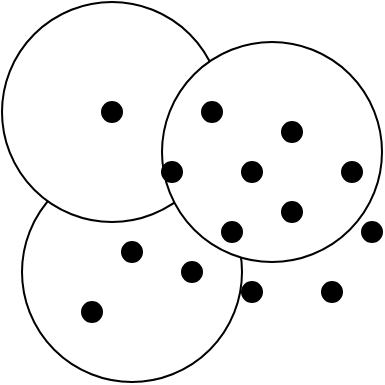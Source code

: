 <mxfile version="13.6.10" type="device"><diagram id="2vylc_PNUSyY4DIasNpA" name="Page-1"><mxGraphModel dx="378" dy="218" grid="1" gridSize="10" guides="1" tooltips="1" connect="1" arrows="1" fold="1" page="1" pageScale="1" pageWidth="827" pageHeight="1169" math="0" shadow="0"><root><mxCell id="0"/><mxCell id="1" parent="0"/><mxCell id="L9rcsDUtWmH8Dinrkv5Z-18" value="" style="ellipse;whiteSpace=wrap;html=1;aspect=fixed;fillColor=#FFFFFF;" vertex="1" parent="1"><mxGeometry x="210" y="220" width="110" height="110" as="geometry"/></mxCell><mxCell id="L9rcsDUtWmH8Dinrkv5Z-19" value="" style="ellipse;whiteSpace=wrap;html=1;aspect=fixed;fillColor=#FFFFFF;" vertex="1" parent="1"><mxGeometry x="200" y="140" width="110" height="110" as="geometry"/></mxCell><mxCell id="L9rcsDUtWmH8Dinrkv5Z-22" value="" style="ellipse;whiteSpace=wrap;html=1;aspect=fixed;fillColor=#FFFFFF;" vertex="1" parent="1"><mxGeometry x="280" y="160" width="110" height="110" as="geometry"/></mxCell><mxCell id="L9rcsDUtWmH8Dinrkv5Z-1" value="" style="ellipse;whiteSpace=wrap;html=1;aspect=fixed;fillColor=#000000;" vertex="1" parent="1"><mxGeometry x="250" y="190" width="10" height="10" as="geometry"/></mxCell><mxCell id="L9rcsDUtWmH8Dinrkv5Z-3" value="" style="ellipse;whiteSpace=wrap;html=1;aspect=fixed;fillColor=#000000;" vertex="1" parent="1"><mxGeometry x="300" y="190" width="10" height="10" as="geometry"/></mxCell><mxCell id="L9rcsDUtWmH8Dinrkv5Z-4" value="" style="ellipse;whiteSpace=wrap;html=1;aspect=fixed;fillColor=#000000;" vertex="1" parent="1"><mxGeometry x="280" y="220" width="10" height="10" as="geometry"/></mxCell><mxCell id="L9rcsDUtWmH8Dinrkv5Z-5" value="" style="ellipse;whiteSpace=wrap;html=1;aspect=fixed;fillColor=#000000;" vertex="1" parent="1"><mxGeometry x="260" y="260" width="10" height="10" as="geometry"/></mxCell><mxCell id="L9rcsDUtWmH8Dinrkv5Z-6" value="" style="ellipse;whiteSpace=wrap;html=1;aspect=fixed;fillColor=#000000;" vertex="1" parent="1"><mxGeometry x="320" y="220" width="10" height="10" as="geometry"/></mxCell><mxCell id="L9rcsDUtWmH8Dinrkv5Z-7" value="" style="ellipse;whiteSpace=wrap;html=1;aspect=fixed;fillColor=#000000;" vertex="1" parent="1"><mxGeometry x="290" y="270" width="10" height="10" as="geometry"/></mxCell><mxCell id="L9rcsDUtWmH8Dinrkv5Z-8" value="" style="ellipse;whiteSpace=wrap;html=1;aspect=fixed;fillColor=#000000;" vertex="1" parent="1"><mxGeometry x="310" y="250" width="10" height="10" as="geometry"/></mxCell><mxCell id="L9rcsDUtWmH8Dinrkv5Z-9" value="" style="ellipse;whiteSpace=wrap;html=1;aspect=fixed;fillColor=#000000;" vertex="1" parent="1"><mxGeometry x="340" y="200" width="10" height="10" as="geometry"/></mxCell><mxCell id="L9rcsDUtWmH8Dinrkv5Z-10" value="" style="ellipse;whiteSpace=wrap;html=1;aspect=fixed;fillColor=#000000;" vertex="1" parent="1"><mxGeometry x="340" y="240" width="10" height="10" as="geometry"/></mxCell><mxCell id="L9rcsDUtWmH8Dinrkv5Z-11" value="" style="ellipse;whiteSpace=wrap;html=1;aspect=fixed;fillColor=#000000;" vertex="1" parent="1"><mxGeometry x="320" y="280" width="10" height="10" as="geometry"/></mxCell><mxCell id="L9rcsDUtWmH8Dinrkv5Z-12" value="" style="ellipse;whiteSpace=wrap;html=1;aspect=fixed;fillColor=#000000;" vertex="1" parent="1"><mxGeometry x="370" y="220" width="10" height="10" as="geometry"/></mxCell><mxCell id="L9rcsDUtWmH8Dinrkv5Z-13" value="" style="ellipse;whiteSpace=wrap;html=1;aspect=fixed;fillColor=#000000;" vertex="1" parent="1"><mxGeometry x="360" y="280" width="10" height="10" as="geometry"/></mxCell><mxCell id="L9rcsDUtWmH8Dinrkv5Z-14" value="" style="ellipse;whiteSpace=wrap;html=1;aspect=fixed;fillColor=#000000;" vertex="1" parent="1"><mxGeometry x="380" y="250" width="10" height="10" as="geometry"/></mxCell><mxCell id="L9rcsDUtWmH8Dinrkv5Z-15" value="" style="ellipse;whiteSpace=wrap;html=1;aspect=fixed;fillColor=#000000;" vertex="1" parent="1"><mxGeometry x="240" y="290" width="10" height="10" as="geometry"/></mxCell></root></mxGraphModel></diagram></mxfile>